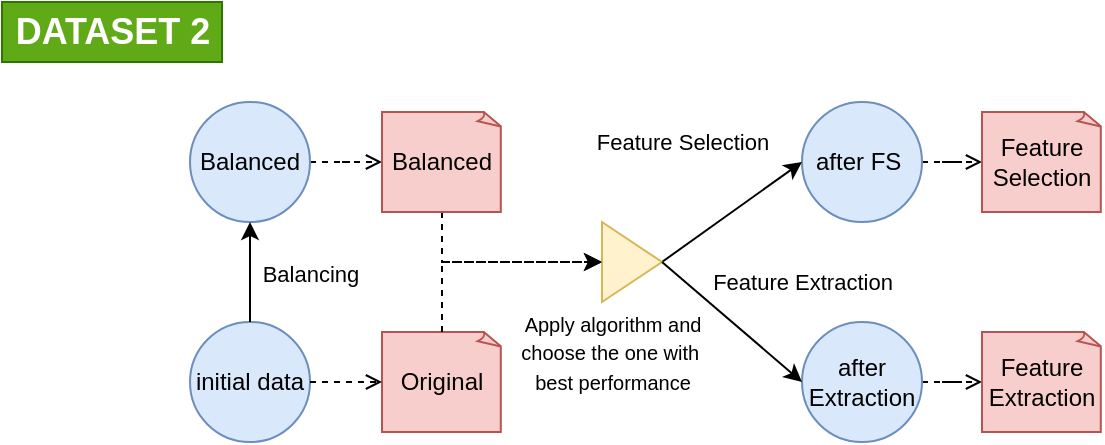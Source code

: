 <mxfile version="13.10.4" type="github">
  <diagram id="KaexqXeGwiMuKF7mzq42" name="Page-1">
    <mxGraphModel dx="946" dy="645" grid="1" gridSize="10" guides="1" tooltips="1" connect="1" arrows="1" fold="1" page="1" pageScale="1" pageWidth="827" pageHeight="1169" math="0" shadow="0">
      <root>
        <mxCell id="0" />
        <mxCell id="1" parent="0" />
        <mxCell id="2oJo6NesX2OGAvK4LQgh-1" value="initial data" style="ellipse;whiteSpace=wrap;html=1;aspect=fixed;fillColor=#dae8fc;strokeColor=#6c8ebf;" parent="1" vertex="1">
          <mxGeometry x="354" y="170" width="60" height="60" as="geometry" />
        </mxCell>
        <mxCell id="2oJo6NesX2OGAvK4LQgh-8" value="Original" style="whiteSpace=wrap;html=1;shape=mxgraph.basic.document;fillColor=#f8cecc;strokeColor=#b85450;" parent="1" vertex="1">
          <mxGeometry x="450" y="175" width="60" height="50" as="geometry" />
        </mxCell>
        <mxCell id="2oJo6NesX2OGAvK4LQgh-9" value="" style="endArrow=open;html=1;exitX=1;exitY=0.5;exitDx=0;exitDy=0;entryX=0;entryY=0.5;entryDx=0;entryDy=0;entryPerimeter=0;dashed=1;endFill=0;" parent="1" source="2oJo6NesX2OGAvK4LQgh-1" target="2oJo6NesX2OGAvK4LQgh-8" edge="1">
          <mxGeometry width="50" height="50" relative="1" as="geometry">
            <mxPoint x="217.322" y="147.678" as="sourcePoint" />
            <mxPoint x="190" y="180" as="targetPoint" />
          </mxGeometry>
        </mxCell>
        <mxCell id="2oJo6NesX2OGAvK4LQgh-67" style="edgeStyle=orthogonalEdgeStyle;rounded=0;orthogonalLoop=1;jettySize=auto;html=1;entryX=0;entryY=0.5;entryDx=0;entryDy=0;entryPerimeter=0;dashed=1;endArrow=open;endFill=0;" parent="1" source="2oJo6NesX2OGAvK4LQgh-10" target="2oJo6NesX2OGAvK4LQgh-12" edge="1">
          <mxGeometry relative="1" as="geometry" />
        </mxCell>
        <mxCell id="2oJo6NesX2OGAvK4LQgh-10" value="after FS&amp;nbsp;" style="ellipse;whiteSpace=wrap;html=1;aspect=fixed;fillColor=#dae8fc;strokeColor=#6c8ebf;" parent="1" vertex="1">
          <mxGeometry x="660" y="60" width="60" height="60" as="geometry" />
        </mxCell>
        <mxCell id="2oJo6NesX2OGAvK4LQgh-11" value="" style="endArrow=classic;html=1;entryX=0;entryY=0.5;entryDx=0;entryDy=0;exitX=1;exitY=0.5;exitDx=0;exitDy=0;" parent="1" source="2oJo6NesX2OGAvK4LQgh-55" target="2oJo6NesX2OGAvK4LQgh-10" edge="1">
          <mxGeometry x="1" y="-332" width="50" height="50" relative="1" as="geometry">
            <mxPoint x="960" y="190" as="sourcePoint" />
            <mxPoint x="590" y="150" as="targetPoint" />
            <mxPoint x="58" y="75" as="offset" />
          </mxGeometry>
        </mxCell>
        <mxCell id="2oJo6NesX2OGAvK4LQgh-39" value="Feature Selection" style="edgeLabel;html=1;align=center;verticalAlign=middle;resizable=0;points=[];" parent="2oJo6NesX2OGAvK4LQgh-11" vertex="1" connectable="0">
          <mxGeometry x="0.168" y="2" relative="1" as="geometry">
            <mxPoint x="-29.52" y="-29.31" as="offset" />
          </mxGeometry>
        </mxCell>
        <mxCell id="2oJo6NesX2OGAvK4LQgh-12" value="Feature Selection" style="whiteSpace=wrap;html=1;shape=mxgraph.basic.document;fillColor=#f8cecc;strokeColor=#b85450;" parent="1" vertex="1">
          <mxGeometry x="750" y="65" width="60" height="50" as="geometry" />
        </mxCell>
        <mxCell id="6b62Ja6Kuc7OPIPla02d-2" style="edgeStyle=none;rounded=0;orthogonalLoop=1;jettySize=auto;html=1;endArrow=classic;endFill=1;dashed=1;exitX=0.5;exitY=0;exitDx=0;exitDy=0;exitPerimeter=0;" parent="1" source="2oJo6NesX2OGAvK4LQgh-8" edge="1">
          <mxGeometry relative="1" as="geometry">
            <mxPoint x="560" y="140" as="targetPoint" />
            <mxPoint x="300" y="140" as="sourcePoint" />
            <Array as="points">
              <mxPoint x="480" y="140" />
            </Array>
          </mxGeometry>
        </mxCell>
        <mxCell id="2oJo6NesX2OGAvK4LQgh-73" style="edgeStyle=orthogonalEdgeStyle;rounded=0;orthogonalLoop=1;jettySize=auto;html=1;dashed=1;endArrow=open;endFill=0;" parent="1" source="2oJo6NesX2OGAvK4LQgh-48" target="2oJo6NesX2OGAvK4LQgh-72" edge="1">
          <mxGeometry relative="1" as="geometry" />
        </mxCell>
        <mxCell id="2oJo6NesX2OGAvK4LQgh-48" value="after Extraction" style="ellipse;whiteSpace=wrap;html=1;aspect=fixed;fillColor=#dae8fc;strokeColor=#6c8ebf;" parent="1" vertex="1">
          <mxGeometry x="660" y="170" width="60" height="60" as="geometry" />
        </mxCell>
        <mxCell id="2oJo6NesX2OGAvK4LQgh-64" style="edgeStyle=orthogonalEdgeStyle;rounded=0;orthogonalLoop=1;jettySize=auto;html=1;entryX=0;entryY=0.5;entryDx=0;entryDy=0;entryPerimeter=0;dashed=1;endArrow=open;endFill=0;" parent="1" source="2oJo6NesX2OGAvK4LQgh-51" target="2oJo6NesX2OGAvK4LQgh-63" edge="1">
          <mxGeometry relative="1" as="geometry" />
        </mxCell>
        <mxCell id="2oJo6NesX2OGAvK4LQgh-51" value="Balanced" style="ellipse;whiteSpace=wrap;html=1;aspect=fixed;fillColor=#dae8fc;strokeColor=#6c8ebf;" parent="1" vertex="1">
          <mxGeometry x="354" y="60" width="60" height="60" as="geometry" />
        </mxCell>
        <mxCell id="2oJo6NesX2OGAvK4LQgh-55" value="" style="triangle;whiteSpace=wrap;html=1;fillColor=#fff2cc;strokeColor=#d6b656;" parent="1" vertex="1">
          <mxGeometry x="560" y="120" width="30" height="40" as="geometry" />
        </mxCell>
        <mxCell id="2oJo6NesX2OGAvK4LQgh-61" style="rounded=0;orthogonalLoop=1;jettySize=auto;html=1;endArrow=classic;endFill=1;exitX=0.5;exitY=0;exitDx=0;exitDy=0;entryX=0.5;entryY=1;entryDx=0;entryDy=0;" parent="1" source="2oJo6NesX2OGAvK4LQgh-1" target="2oJo6NesX2OGAvK4LQgh-51" edge="1">
          <mxGeometry relative="1" as="geometry">
            <mxPoint x="360" y="150" as="sourcePoint" />
            <mxPoint x="300" y="120" as="targetPoint" />
            <Array as="points" />
          </mxGeometry>
        </mxCell>
        <mxCell id="2oJo6NesX2OGAvK4LQgh-74" value="Balancing" style="edgeLabel;html=1;align=center;verticalAlign=middle;resizable=0;points=[];" parent="2oJo6NesX2OGAvK4LQgh-61" vertex="1" connectable="0">
          <mxGeometry x="0.231" y="-3" relative="1" as="geometry">
            <mxPoint x="27.0" y="7" as="offset" />
          </mxGeometry>
        </mxCell>
        <mxCell id="2oJo6NesX2OGAvK4LQgh-65" style="edgeStyle=orthogonalEdgeStyle;rounded=0;orthogonalLoop=1;jettySize=auto;html=1;entryX=0;entryY=0.5;entryDx=0;entryDy=0;dashed=1;endArrow=classic;endFill=1;" parent="1" source="2oJo6NesX2OGAvK4LQgh-63" target="2oJo6NesX2OGAvK4LQgh-55" edge="1">
          <mxGeometry relative="1" as="geometry">
            <Array as="points">
              <mxPoint x="480" y="140" />
            </Array>
          </mxGeometry>
        </mxCell>
        <mxCell id="2oJo6NesX2OGAvK4LQgh-63" value="Balanced" style="whiteSpace=wrap;html=1;shape=mxgraph.basic.document;fillColor=#f8cecc;strokeColor=#b85450;" parent="1" vertex="1">
          <mxGeometry x="450" y="65" width="60" height="50" as="geometry" />
        </mxCell>
        <mxCell id="2oJo6NesX2OGAvK4LQgh-66" value="&lt;span style=&quot;font-size: 10px&quot;&gt;Apply algorithm and&lt;/span&gt;&lt;br style=&quot;font-size: 10px&quot;&gt;&lt;span style=&quot;font-size: 10px&quot;&gt;choose the one with&amp;nbsp;&lt;/span&gt;&lt;br style=&quot;font-size: 10px&quot;&gt;&lt;span style=&quot;font-size: 10px&quot;&gt;best performance&lt;/span&gt;" style="text;html=1;align=center;verticalAlign=middle;resizable=0;points=[];autosize=1;" parent="1" vertex="1">
          <mxGeometry x="510" y="160" width="110" height="50" as="geometry" />
        </mxCell>
        <mxCell id="2oJo6NesX2OGAvK4LQgh-69" value="" style="endArrow=classic;html=1;entryX=0;entryY=0.5;entryDx=0;entryDy=0;exitX=1;exitY=0.5;exitDx=0;exitDy=0;" parent="1" source="2oJo6NesX2OGAvK4LQgh-55" target="2oJo6NesX2OGAvK4LQgh-48" edge="1">
          <mxGeometry x="1" y="-332" width="50" height="50" relative="1" as="geometry">
            <mxPoint x="540" y="350" as="sourcePoint" />
            <mxPoint x="660" y="380" as="targetPoint" />
            <mxPoint x="58" y="75" as="offset" />
            <Array as="points" />
          </mxGeometry>
        </mxCell>
        <mxCell id="2oJo6NesX2OGAvK4LQgh-70" value="Feature Extraction" style="edgeLabel;html=1;align=center;verticalAlign=middle;resizable=0;points=[];" parent="2oJo6NesX2OGAvK4LQgh-69" vertex="1" connectable="0">
          <mxGeometry x="0.168" y="2" relative="1" as="geometry">
            <mxPoint x="27.7" y="-23.62" as="offset" />
          </mxGeometry>
        </mxCell>
        <mxCell id="2oJo6NesX2OGAvK4LQgh-72" value="Feature Extraction" style="whiteSpace=wrap;html=1;shape=mxgraph.basic.document;fillColor=#f8cecc;strokeColor=#b85450;" parent="1" vertex="1">
          <mxGeometry x="750" y="175" width="60" height="50" as="geometry" />
        </mxCell>
        <mxCell id="7juf6DKPCH_WAZhTGRtL-2" value="DATASET 2" style="text;html=1;align=center;verticalAlign=middle;resizable=0;points=[];autosize=1;fontStyle=1;fillColor=#60a917;strokeColor=#2D7600;fontColor=#ffffff;fontSize=18;" vertex="1" parent="1">
          <mxGeometry x="260" y="10" width="110" height="30" as="geometry" />
        </mxCell>
      </root>
    </mxGraphModel>
  </diagram>
</mxfile>
